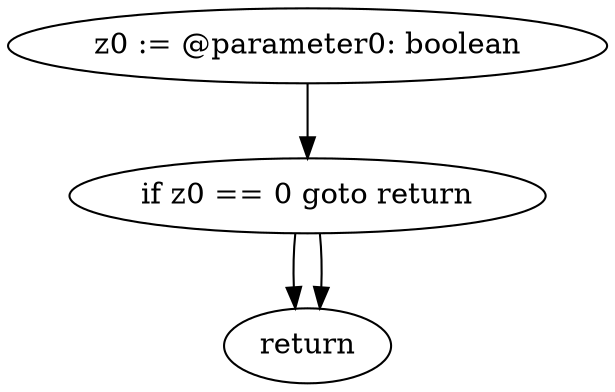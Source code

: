 digraph "unitGraph" {
    "z0 := @parameter0: boolean"
    "if z0 == 0 goto return"
    "return"
    "z0 := @parameter0: boolean"->"if z0 == 0 goto return";
    "if z0 == 0 goto return"->"return";
    "if z0 == 0 goto return"->"return";
}
